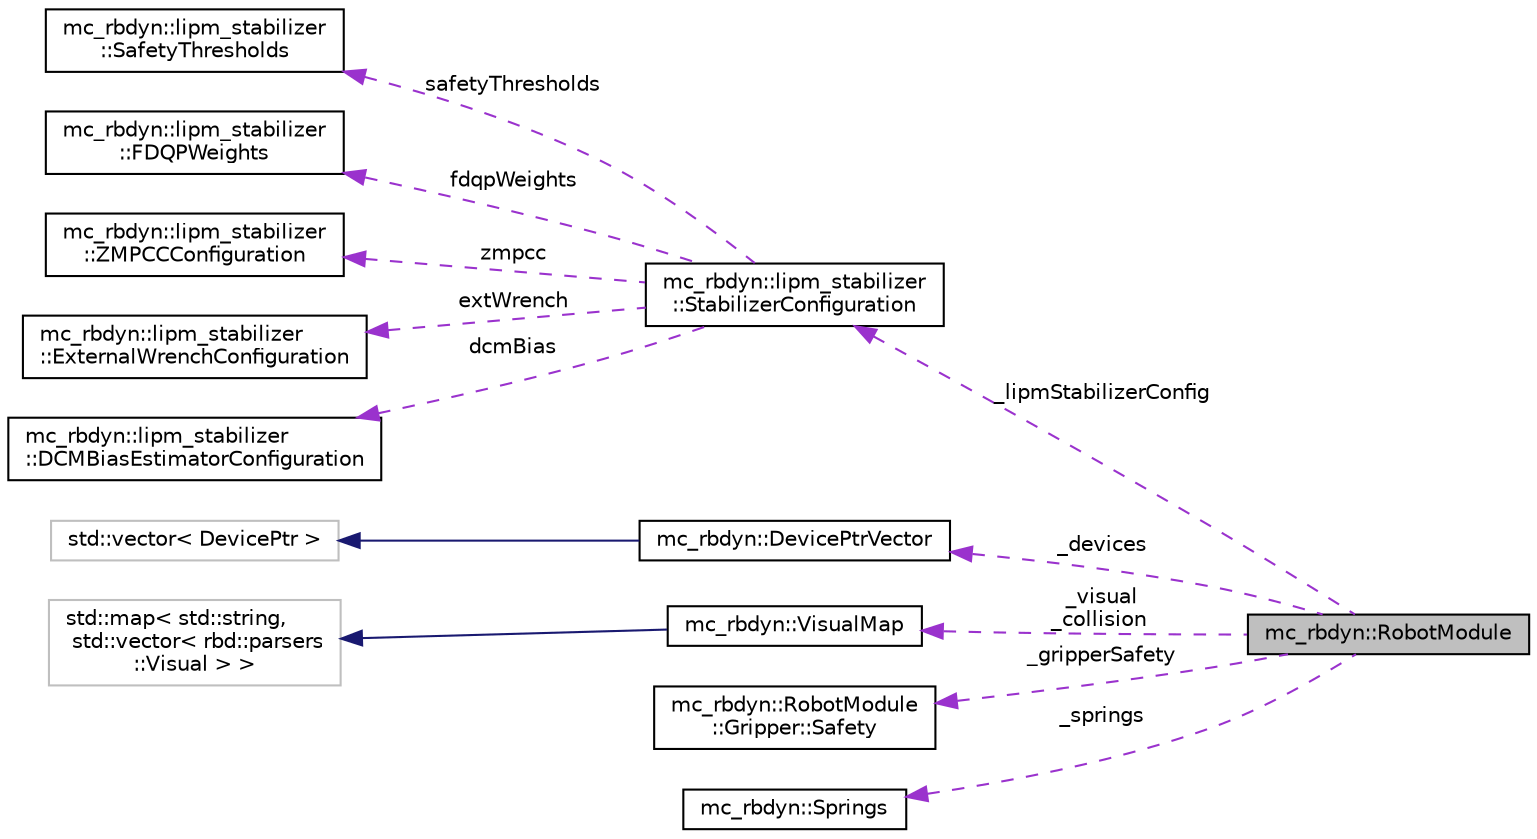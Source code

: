 digraph "mc_rbdyn::RobotModule"
{
 // INTERACTIVE_SVG=YES
  edge [fontname="Helvetica",fontsize="10",labelfontname="Helvetica",labelfontsize="10"];
  node [fontname="Helvetica",fontsize="10",shape=record];
  rankdir="LR";
  Node1 [label="mc_rbdyn::RobotModule",height=0.2,width=0.4,color="black", fillcolor="grey75", style="filled", fontcolor="black"];
  Node2 -> Node1 [dir="back",color="darkorchid3",fontsize="10",style="dashed",label=" _lipmStabilizerConfig" ,fontname="Helvetica"];
  Node2 [label="mc_rbdyn::lipm_stabilizer\l::StabilizerConfiguration",height=0.2,width=0.4,color="black", fillcolor="white", style="filled",URL="$structmc__rbdyn_1_1lipm__stabilizer_1_1StabilizerConfiguration.html",tooltip="Configuration of the LIPMStabilizer. This configuration is meant to be overriden from the RobotModule..."];
  Node3 -> Node2 [dir="back",color="darkorchid3",fontsize="10",style="dashed",label=" safetyThresholds" ,fontname="Helvetica"];
  Node3 [label="mc_rbdyn::lipm_stabilizer\l::SafetyThresholds",height=0.2,width=0.4,color="black", fillcolor="white", style="filled",URL="$structmc__rbdyn_1_1lipm__stabilizer_1_1SafetyThresholds.html",tooltip="Stabilizer safety thresholds. "];
  Node4 -> Node2 [dir="back",color="darkorchid3",fontsize="10",style="dashed",label=" fdqpWeights" ,fontname="Helvetica"];
  Node4 [label="mc_rbdyn::lipm_stabilizer\l::FDQPWeights",height=0.2,width=0.4,color="black", fillcolor="white", style="filled",URL="$structmc__rbdyn_1_1lipm__stabilizer_1_1FDQPWeights.html"];
  Node5 -> Node2 [dir="back",color="darkorchid3",fontsize="10",style="dashed",label=" zmpcc" ,fontname="Helvetica"];
  Node5 [label="mc_rbdyn::lipm_stabilizer\l::ZMPCCConfiguration",height=0.2,width=0.4,color="black", fillcolor="white", style="filled",URL="$structmc__rbdyn_1_1lipm__stabilizer_1_1ZMPCCConfiguration.html"];
  Node6 -> Node2 [dir="back",color="darkorchid3",fontsize="10",style="dashed",label=" extWrench" ,fontname="Helvetica"];
  Node6 [label="mc_rbdyn::lipm_stabilizer\l::ExternalWrenchConfiguration",height=0.2,width=0.4,color="black", fillcolor="white", style="filled",URL="$structmc__rbdyn_1_1lipm__stabilizer_1_1ExternalWrenchConfiguration.html",tooltip="Parameters for the external wrenches. "];
  Node7 -> Node2 [dir="back",color="darkorchid3",fontsize="10",style="dashed",label=" dcmBias" ,fontname="Helvetica"];
  Node7 [label="mc_rbdyn::lipm_stabilizer\l::DCMBiasEstimatorConfiguration",height=0.2,width=0.4,color="black", fillcolor="white", style="filled",URL="$structmc__rbdyn_1_1lipm__stabilizer_1_1DCMBiasEstimatorConfiguration.html"];
  Node8 -> Node1 [dir="back",color="darkorchid3",fontsize="10",style="dashed",label=" _devices" ,fontname="Helvetica"];
  Node8 [label="mc_rbdyn::DevicePtrVector",height=0.2,width=0.4,color="black", fillcolor="white", style="filled",URL="$structmc__rbdyn_1_1DevicePtrVector.html"];
  Node9 -> Node8 [dir="back",color="midnightblue",fontsize="10",style="solid",fontname="Helvetica"];
  Node9 [label="std::vector\< DevicePtr \>",height=0.2,width=0.4,color="grey75", fillcolor="white", style="filled"];
  Node10 -> Node1 [dir="back",color="darkorchid3",fontsize="10",style="dashed",label=" _visual\n_collision" ,fontname="Helvetica"];
  Node10 [label="mc_rbdyn::VisualMap",height=0.2,width=0.4,color="black", fillcolor="white", style="filled",URL="$structmc__rbdyn_1_1VisualMap.html"];
  Node11 -> Node10 [dir="back",color="midnightblue",fontsize="10",style="solid",fontname="Helvetica"];
  Node11 [label="std::map\< std::string,\l std::vector\< rbd::parsers\l::Visual \> \>",height=0.2,width=0.4,color="grey75", fillcolor="white", style="filled"];
  Node12 -> Node1 [dir="back",color="darkorchid3",fontsize="10",style="dashed",label=" _gripperSafety" ,fontname="Helvetica"];
  Node12 [label="mc_rbdyn::RobotModule\l::Gripper::Safety",height=0.2,width=0.4,color="black", fillcolor="white", style="filled",URL="$structmc__rbdyn_1_1RobotModule_1_1Gripper_1_1Safety.html"];
  Node13 -> Node1 [dir="back",color="darkorchid3",fontsize="10",style="dashed",label=" _springs" ,fontname="Helvetica"];
  Node13 [label="mc_rbdyn::Springs",height=0.2,width=0.4,color="black", fillcolor="white", style="filled",URL="$structmc__rbdyn_1_1Springs.html"];
}
